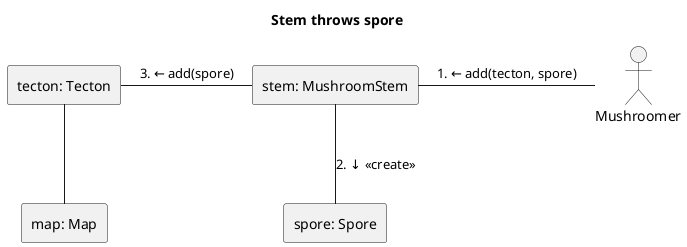 
@startuml Throws spore
title Stem throws spore
skinparam linestyle ortho
actor Mushroomer
rectangle "map: Map" as 1
rectangle "tecton: Tecton" as 2.1
rectangle "spore: Spore" as 4
rectangle "stem: MushroomStem" as 5

Mushroomer -left- 5: 1. ← add(tecton, spore)
5 -down- 4: 2. ↓ <<create>>
5 -left- 2.1: 3. ← add(spore)
2.1 -down- 1



@enduml